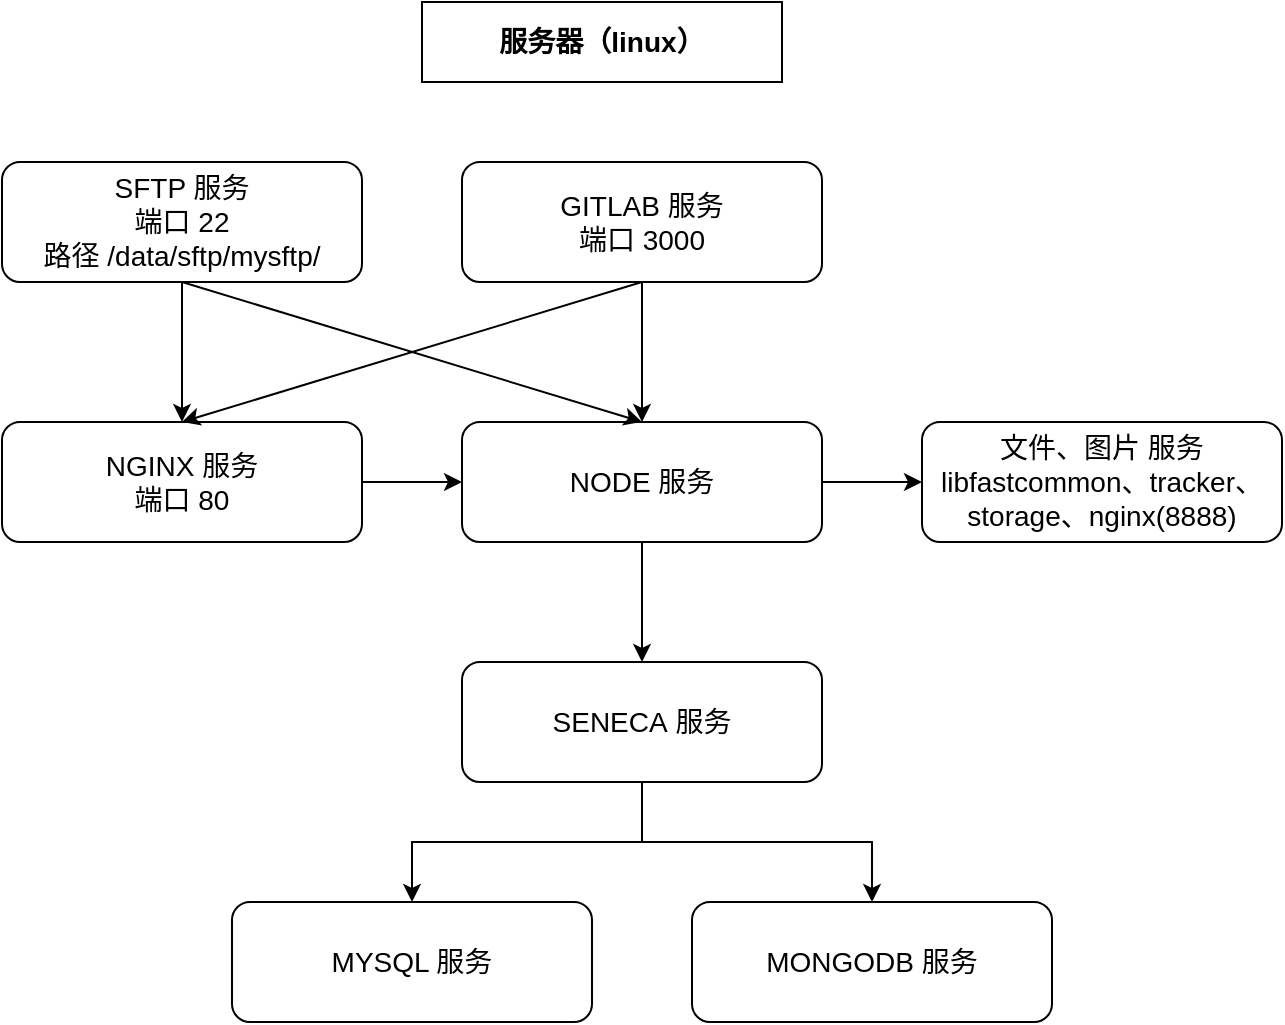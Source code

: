 <mxfile version="11.1.4" type="github"><diagram id="VRQW3Jt0eaMa1CC4UobA" name="Page-1"><mxGraphModel dx="901" dy="631" grid="1" gridSize="10" guides="1" tooltips="1" connect="1" arrows="1" fold="1" page="1" pageScale="1" pageWidth="827" pageHeight="1169" math="0" shadow="0"><root><mxCell id="0"/><mxCell id="1" parent="0"/><mxCell id="4vmc7MduP0g42sPAPMOg-2" value="服务器（linux）" style="rounded=0;whiteSpace=wrap;html=1;fontStyle=1;fontSize=14;" parent="1" vertex="1"><mxGeometry x="280" y="20" width="180" height="40" as="geometry"/></mxCell><mxCell id="4vmc7MduP0g42sPAPMOg-4" value="文件、图片 服务&#10;libfastcommon、tracker、&#10;storage、nginx(8888)" style="rounded=1;whiteSpace=wrap;strokeWidth=1;fontSize=14;fontStyle=0;fontFamily=Helvetica;verticalAlign=middle;horizontal=1;spacing=0;" parent="1" vertex="1"><mxGeometry x="530" y="230" width="180" height="60" as="geometry"/></mxCell><mxCell id="yCcydIhPeO00OU6VGQBU-1" value="SFTP 服务&#10;端口 22&#10;路径 /data/sftp/mysftp/" style="rounded=1;whiteSpace=wrap;strokeWidth=1;fontSize=14;fontStyle=0;fontFamily=Helvetica;verticalAlign=middle;horizontal=1;spacing=0;" vertex="1" parent="1"><mxGeometry x="70" y="100" width="180" height="60" as="geometry"/></mxCell><mxCell id="yCcydIhPeO00OU6VGQBU-22" style="edgeStyle=orthogonalEdgeStyle;rounded=0;orthogonalLoop=1;jettySize=auto;html=1;exitX=1;exitY=0.5;exitDx=0;exitDy=0;entryX=0;entryY=0.5;entryDx=0;entryDy=0;fontFamily=Helvetica;fontSize=14;" edge="1" parent="1" source="yCcydIhPeO00OU6VGQBU-2" target="4vmc7MduP0g42sPAPMOg-4"><mxGeometry relative="1" as="geometry"/></mxCell><mxCell id="yCcydIhPeO00OU6VGQBU-26" style="edgeStyle=orthogonalEdgeStyle;rounded=0;orthogonalLoop=1;jettySize=auto;html=1;exitX=0.5;exitY=1;exitDx=0;exitDy=0;entryX=0.5;entryY=0;entryDx=0;entryDy=0;fontFamily=Helvetica;fontSize=14;" edge="1" parent="1" source="yCcydIhPeO00OU6VGQBU-2" target="yCcydIhPeO00OU6VGQBU-23"><mxGeometry relative="1" as="geometry"/></mxCell><mxCell id="yCcydIhPeO00OU6VGQBU-2" value="NODE 服务" style="rounded=1;whiteSpace=wrap;strokeWidth=1;fontSize=14;fontStyle=0;fontFamily=Helvetica;verticalAlign=middle;horizontal=1;spacing=0;" vertex="1" parent="1"><mxGeometry x="300" y="230" width="180" height="60" as="geometry"/></mxCell><mxCell id="yCcydIhPeO00OU6VGQBU-19" style="edgeStyle=orthogonalEdgeStyle;rounded=0;orthogonalLoop=1;jettySize=auto;html=1;entryX=0.5;entryY=0;entryDx=0;entryDy=0;fontFamily=Helvetica;fontSize=14;" edge="1" parent="1" source="yCcydIhPeO00OU6VGQBU-3" target="yCcydIhPeO00OU6VGQBU-2"><mxGeometry relative="1" as="geometry"/></mxCell><mxCell id="yCcydIhPeO00OU6VGQBU-3" value="GITLAB 服务&#10;端口 3000" style="rounded=1;whiteSpace=wrap;strokeWidth=1;fontSize=14;fontStyle=0;fontFamily=Helvetica;verticalAlign=middle;horizontal=1;spacing=0;" vertex="1" parent="1"><mxGeometry x="300" y="100" width="180" height="60" as="geometry"/></mxCell><mxCell id="yCcydIhPeO00OU6VGQBU-25" style="edgeStyle=orthogonalEdgeStyle;rounded=0;orthogonalLoop=1;jettySize=auto;html=1;exitX=1;exitY=0.5;exitDx=0;exitDy=0;entryX=0;entryY=0.5;entryDx=0;entryDy=0;fontFamily=Helvetica;fontSize=14;" edge="1" parent="1" source="yCcydIhPeO00OU6VGQBU-5" target="yCcydIhPeO00OU6VGQBU-2"><mxGeometry relative="1" as="geometry"/></mxCell><mxCell id="yCcydIhPeO00OU6VGQBU-5" value="NGINX 服务&#10;端口 80" style="rounded=1;whiteSpace=wrap;strokeWidth=1;fontSize=14;fontStyle=0;fontFamily=Helvetica;verticalAlign=middle;horizontal=1;spacing=0;" vertex="1" parent="1"><mxGeometry x="70" y="230" width="180" height="60" as="geometry"/></mxCell><mxCell id="yCcydIhPeO00OU6VGQBU-8" value="MONGODB 服务" style="rounded=1;whiteSpace=wrap;strokeWidth=1;fontSize=14;fontStyle=0;fontFamily=Helvetica;verticalAlign=middle;horizontal=1;spacing=0;" vertex="1" parent="1"><mxGeometry x="415" y="470" width="180" height="60" as="geometry"/></mxCell><mxCell id="yCcydIhPeO00OU6VGQBU-9" value="MYSQL 服务" style="rounded=1;whiteSpace=wrap;strokeWidth=1;fontSize=14;fontStyle=0;fontFamily=Helvetica;verticalAlign=middle;horizontal=1;spacing=0;" vertex="1" parent="1"><mxGeometry x="185" y="470" width="180" height="60" as="geometry"/></mxCell><mxCell id="yCcydIhPeO00OU6VGQBU-16" value="" style="endArrow=classic;html=1;fontFamily=Helvetica;fontSize=14;exitX=0.5;exitY=1;exitDx=0;exitDy=0;entryX=0.5;entryY=0;entryDx=0;entryDy=0;" edge="1" parent="1" source="yCcydIhPeO00OU6VGQBU-1" target="yCcydIhPeO00OU6VGQBU-5"><mxGeometry width="50" height="50" relative="1" as="geometry"><mxPoint x="70" y="420" as="sourcePoint"/><mxPoint x="120" y="370" as="targetPoint"/></mxGeometry></mxCell><mxCell id="yCcydIhPeO00OU6VGQBU-18" value="" style="endArrow=classic;html=1;fontFamily=Helvetica;fontSize=14;exitX=0.5;exitY=1;exitDx=0;exitDy=0;entryX=0.5;entryY=0;entryDx=0;entryDy=0;" edge="1" parent="1" source="yCcydIhPeO00OU6VGQBU-3" target="yCcydIhPeO00OU6VGQBU-5"><mxGeometry width="50" height="50" relative="1" as="geometry"><mxPoint x="70" y="420" as="sourcePoint"/><mxPoint x="160" y="190" as="targetPoint"/></mxGeometry></mxCell><mxCell id="yCcydIhPeO00OU6VGQBU-20" value="" style="endArrow=classic;html=1;fontFamily=Helvetica;fontSize=14;exitX=0.5;exitY=1;exitDx=0;exitDy=0;entryX=0.5;entryY=0;entryDx=0;entryDy=0;" edge="1" parent="1" source="yCcydIhPeO00OU6VGQBU-1" target="yCcydIhPeO00OU6VGQBU-2"><mxGeometry width="50" height="50" relative="1" as="geometry"><mxPoint x="70" y="420" as="sourcePoint"/><mxPoint x="120" y="370" as="targetPoint"/></mxGeometry></mxCell><mxCell id="yCcydIhPeO00OU6VGQBU-27" style="edgeStyle=orthogonalEdgeStyle;rounded=0;orthogonalLoop=1;jettySize=auto;html=1;exitX=0.5;exitY=1;exitDx=0;exitDy=0;entryX=0.5;entryY=0;entryDx=0;entryDy=0;fontFamily=Helvetica;fontSize=14;" edge="1" parent="1" source="yCcydIhPeO00OU6VGQBU-23" target="yCcydIhPeO00OU6VGQBU-9"><mxGeometry relative="1" as="geometry"/></mxCell><mxCell id="yCcydIhPeO00OU6VGQBU-28" style="edgeStyle=orthogonalEdgeStyle;rounded=0;orthogonalLoop=1;jettySize=auto;html=1;exitX=0.5;exitY=1;exitDx=0;exitDy=0;fontFamily=Helvetica;fontSize=14;" edge="1" parent="1" source="yCcydIhPeO00OU6VGQBU-23" target="yCcydIhPeO00OU6VGQBU-8"><mxGeometry relative="1" as="geometry"/></mxCell><mxCell id="yCcydIhPeO00OU6VGQBU-23" value="SENECA 服务" style="rounded=1;whiteSpace=wrap;strokeWidth=1;fontSize=14;fontStyle=0;fontFamily=Helvetica;verticalAlign=middle;horizontal=1;spacing=0;" vertex="1" parent="1"><mxGeometry x="300" y="350" width="180" height="60" as="geometry"/></mxCell></root></mxGraphModel></diagram></mxfile>